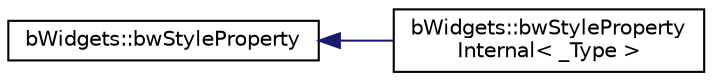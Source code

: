 digraph "Graphical Class Hierarchy"
{
 // LATEX_PDF_SIZE
  edge [fontname="Helvetica",fontsize="10",labelfontname="Helvetica",labelfontsize="10"];
  node [fontname="Helvetica",fontsize="10",shape=record];
  rankdir="LR";
  Node0 [label="bWidgets::bwStyleProperty",height=0.2,width=0.4,color="black", fillcolor="white", style="filled",URL="$classbWidgets_1_1bwStyleProperty.html",tooltip="Simple class for managing properties that can be manipulated through stylesheets (CSS)."];
  Node0 -> Node1 [dir="back",color="midnightblue",fontsize="10",style="solid",fontname="Helvetica"];
  Node1 [label="bWidgets::bwStyleProperty\lInternal\< _Type \>",height=0.2,width=0.4,color="black", fillcolor="white", style="filled",URL="$classbWidgets_1_1bwStylePropertyInternal.html",tooltip=" "];
}
